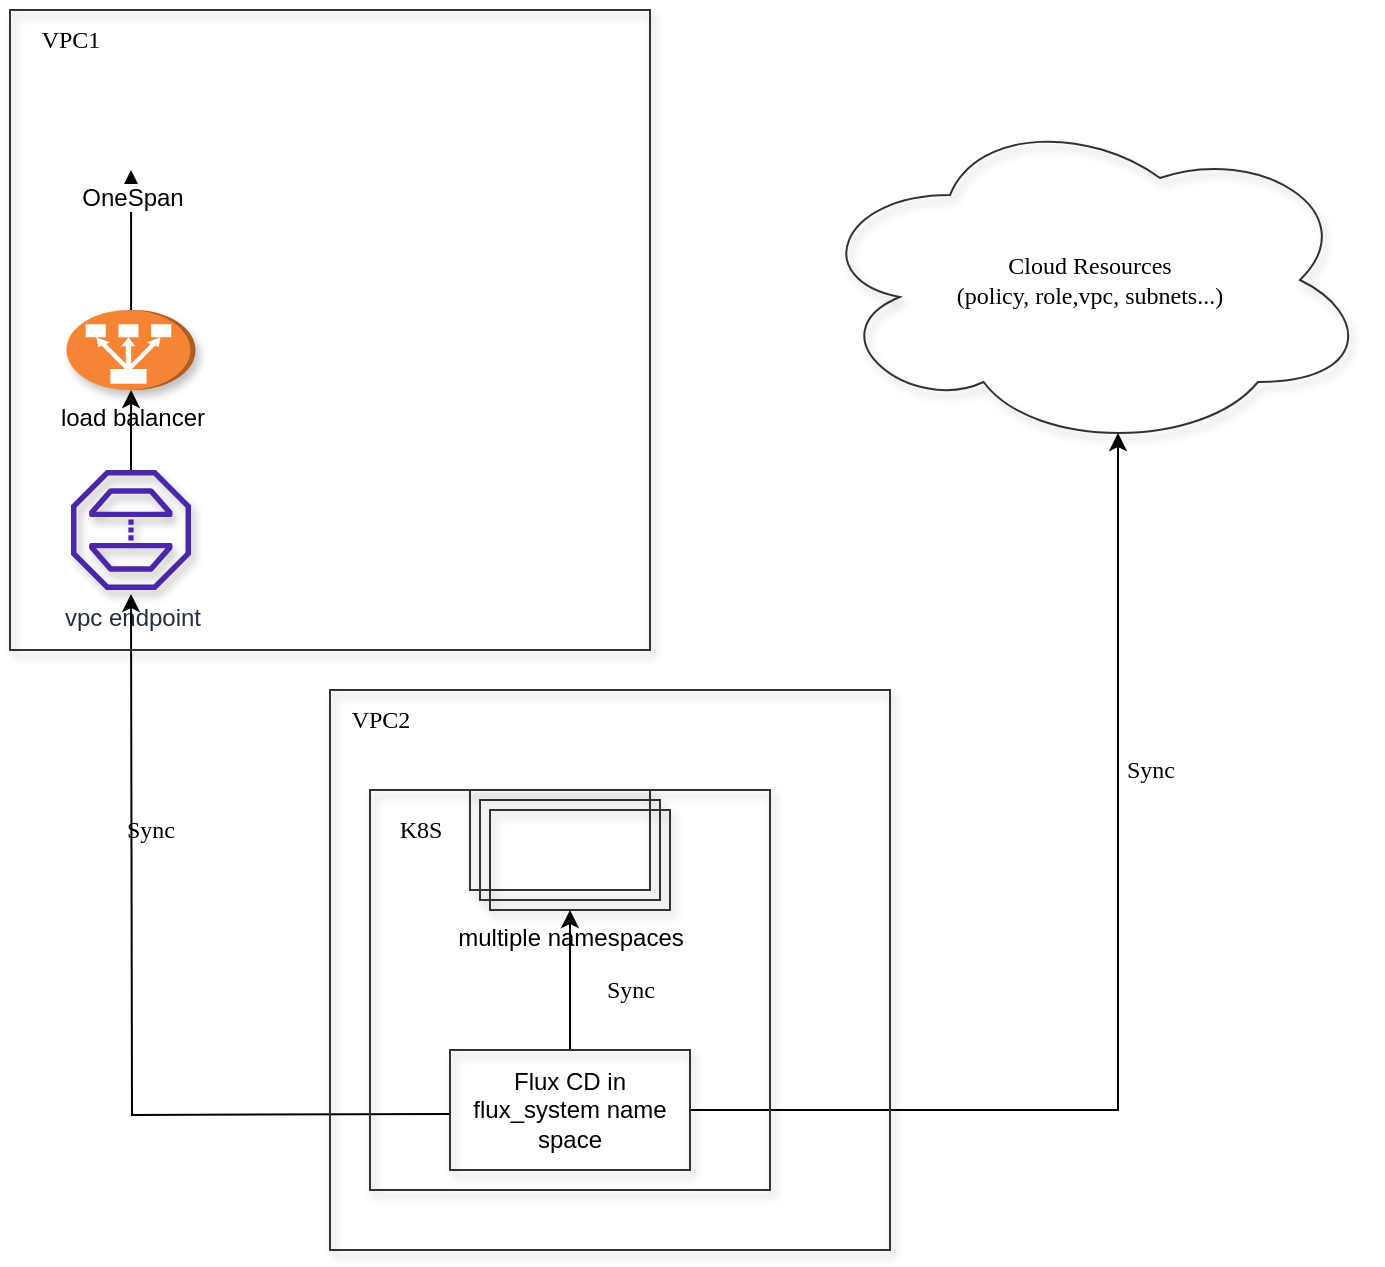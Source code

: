<mxfile version="20.1.1" type="github"><diagram id="t9CMZSXRNouup1q63v0j" name="Page-1"><mxGraphModel dx="1049" dy="671" grid="1" gridSize="10" guides="1" tooltips="1" connect="1" arrows="1" fold="1" page="1" pageScale="1" pageWidth="850" pageHeight="1100" math="0" shadow="0"><root><mxCell id="0"/><mxCell id="1" parent="0"/><mxCell id="pUMNS1a9d0wK-HTj1KaZ-27" value="" style="edgeStyle=orthogonalEdgeStyle;rounded=0;orthogonalLoop=1;jettySize=auto;html=1;fontFamily=Verdana;" edge="1" parent="1" source="pUMNS1a9d0wK-HTj1KaZ-3" target="pUMNS1a9d0wK-HTj1KaZ-4"><mxGeometry relative="1" as="geometry"/></mxCell><mxCell id="pUMNS1a9d0wK-HTj1KaZ-3" value="load balancer" style="outlineConnect=0;dashed=0;verticalLabelPosition=bottom;verticalAlign=top;align=center;html=1;shape=mxgraph.aws3.classic_load_balancer;fillColor=#F58534;gradientColor=none;shadow=1;sketch=0;strokeColor=#2E3436;direction=north;" vertex="1" parent="1"><mxGeometry x="128.25" y="250" width="64.5" height="40" as="geometry"/></mxCell><mxCell id="pUMNS1a9d0wK-HTj1KaZ-4" value="OneSpan" style="shape=image;html=1;verticalAlign=top;verticalLabelPosition=bottom;labelBackgroundColor=#ffffff;imageAspect=0;aspect=fixed;image=https://cdn4.iconfinder.com/data/icons/socialcones/508/Gitlab-128.png;shadow=1;sketch=0;strokeColor=#2E3436;fillColor=none;" vertex="1" parent="1"><mxGeometry x="125.5" y="110" width="70" height="70" as="geometry"/></mxCell><mxCell id="pUMNS1a9d0wK-HTj1KaZ-26" value="" style="edgeStyle=orthogonalEdgeStyle;rounded=0;orthogonalLoop=1;jettySize=auto;html=1;fontFamily=Verdana;" edge="1" parent="1" source="pUMNS1a9d0wK-HTj1KaZ-7" target="pUMNS1a9d0wK-HTj1KaZ-3"><mxGeometry relative="1" as="geometry"/></mxCell><mxCell id="pUMNS1a9d0wK-HTj1KaZ-7" value="vpc endpoint" style="sketch=0;outlineConnect=0;fontColor=#232F3E;gradientColor=none;fillColor=#4D27AA;strokeColor=none;dashed=0;verticalLabelPosition=bottom;verticalAlign=top;align=center;html=1;fontSize=12;fontStyle=0;aspect=fixed;pointerEvents=1;shape=mxgraph.aws4.endpoint;shadow=1;direction=south;" vertex="1" parent="1"><mxGeometry x="130.5" y="330" width="60" height="60" as="geometry"/></mxCell><mxCell id="pUMNS1a9d0wK-HTj1KaZ-24" style="edgeStyle=orthogonalEdgeStyle;rounded=0;orthogonalLoop=1;jettySize=auto;html=1;exitX=0;exitY=0.5;exitDx=0;exitDy=0;fontFamily=Verdana;" edge="1" parent="1"><mxGeometry relative="1" as="geometry"><mxPoint x="320" y="652" as="sourcePoint"/><mxPoint x="160.5" y="392" as="targetPoint"/></mxGeometry></mxCell><mxCell id="pUMNS1a9d0wK-HTj1KaZ-28" value="" style="edgeStyle=orthogonalEdgeStyle;rounded=0;orthogonalLoop=1;jettySize=auto;html=1;fontFamily=Verdana;" edge="1" parent="1" source="pUMNS1a9d0wK-HTj1KaZ-11" target="pUMNS1a9d0wK-HTj1KaZ-13"><mxGeometry relative="1" as="geometry"/></mxCell><mxCell id="pUMNS1a9d0wK-HTj1KaZ-30" style="edgeStyle=orthogonalEdgeStyle;rounded=0;orthogonalLoop=1;jettySize=auto;html=1;entryX=0.55;entryY=0.95;entryDx=0;entryDy=0;entryPerimeter=0;fontFamily=Verdana;" edge="1" parent="1" source="pUMNS1a9d0wK-HTj1KaZ-11" target="pUMNS1a9d0wK-HTj1KaZ-29"><mxGeometry relative="1" as="geometry"/></mxCell><mxCell id="pUMNS1a9d0wK-HTj1KaZ-11" value="Flux CD in flux_system name space" style="rounded=0;whiteSpace=wrap;html=1;shadow=1;sketch=0;strokeColor=#2E3436;fillColor=none;" vertex="1" parent="1"><mxGeometry x="320" y="620" width="120" height="60" as="geometry"/></mxCell><mxCell id="pUMNS1a9d0wK-HTj1KaZ-13" value="multiple namespaces" style="verticalLabelPosition=bottom;verticalAlign=top;html=1;shape=mxgraph.basic.layered_rect;dx=10;outlineConnect=0;shadow=1;sketch=0;strokeColor=#2E3436;fillColor=none;" vertex="1" parent="1"><mxGeometry x="330" y="490" width="100" height="60" as="geometry"/></mxCell><mxCell id="pUMNS1a9d0wK-HTj1KaZ-10" value="" style="whiteSpace=wrap;html=1;aspect=fixed;shadow=1;sketch=0;strokeColor=#2E3436;fillColor=none;align=left;" vertex="1" parent="1"><mxGeometry x="260" y="440" width="280" height="280" as="geometry"/></mxCell><mxCell id="pUMNS1a9d0wK-HTj1KaZ-29" value="&lt;div&gt;Cloud Resources &lt;br&gt;&lt;/div&gt;&lt;div&gt;(policy, role,vpc, subnets...)&lt;/div&gt;" style="ellipse;shape=cloud;whiteSpace=wrap;html=1;shadow=1;sketch=0;fontFamily=Verdana;strokeColor=#2E3436;fillColor=none;" vertex="1" parent="1"><mxGeometry x="500" y="150" width="280" height="170" as="geometry"/></mxCell><mxCell id="pUMNS1a9d0wK-HTj1KaZ-31" value="Sync" style="text;html=1;align=center;verticalAlign=middle;resizable=0;points=[];autosize=1;strokeColor=none;fillColor=none;fontFamily=Verdana;" vertex="1" parent="1"><mxGeometry x="645" y="465" width="50" height="30" as="geometry"/></mxCell><mxCell id="pUMNS1a9d0wK-HTj1KaZ-32" value="Sync" style="text;html=1;align=center;verticalAlign=middle;resizable=0;points=[];autosize=1;strokeColor=none;fillColor=none;fontFamily=Verdana;" vertex="1" parent="1"><mxGeometry x="145" y="495" width="50" height="30" as="geometry"/></mxCell><mxCell id="pUMNS1a9d0wK-HTj1KaZ-33" value="Sync" style="text;html=1;align=center;verticalAlign=middle;resizable=0;points=[];autosize=1;strokeColor=none;fillColor=none;fontFamily=Verdana;" vertex="1" parent="1"><mxGeometry x="385" y="575" width="50" height="30" as="geometry"/></mxCell><mxCell id="pUMNS1a9d0wK-HTj1KaZ-34" value="VPC2" style="text;html=1;align=center;verticalAlign=middle;resizable=0;points=[];autosize=1;strokeColor=none;fillColor=none;fontFamily=Verdana;" vertex="1" parent="1"><mxGeometry x="255" y="440" width="60" height="30" as="geometry"/></mxCell><mxCell id="pUMNS1a9d0wK-HTj1KaZ-35" value="" style="whiteSpace=wrap;html=1;aspect=fixed;shadow=1;sketch=0;fontFamily=Verdana;strokeColor=#2E3436;fillColor=none;" vertex="1" parent="1"><mxGeometry x="100" y="100" width="320" height="320" as="geometry"/></mxCell><mxCell id="pUMNS1a9d0wK-HTj1KaZ-36" value="VPC1" style="text;html=1;align=center;verticalAlign=middle;resizable=0;points=[];autosize=1;strokeColor=none;fillColor=none;fontFamily=Verdana;" vertex="1" parent="1"><mxGeometry x="100" y="100" width="60" height="30" as="geometry"/></mxCell><mxCell id="pUMNS1a9d0wK-HTj1KaZ-37" value="" style="whiteSpace=wrap;html=1;aspect=fixed;shadow=1;sketch=0;fontFamily=Verdana;strokeColor=#2E3436;fillColor=none;labelBackgroundColor=#E6E6E6;" vertex="1" parent="1"><mxGeometry x="280" y="490" width="200" height="200" as="geometry"/></mxCell><mxCell id="pUMNS1a9d0wK-HTj1KaZ-39" value="K8S" style="text;html=1;align=center;verticalAlign=middle;resizable=0;points=[];autosize=1;strokeColor=none;fillColor=none;fontFamily=Verdana;" vertex="1" parent="1"><mxGeometry x="280" y="495" width="50" height="30" as="geometry"/></mxCell></root></mxGraphModel></diagram></mxfile>